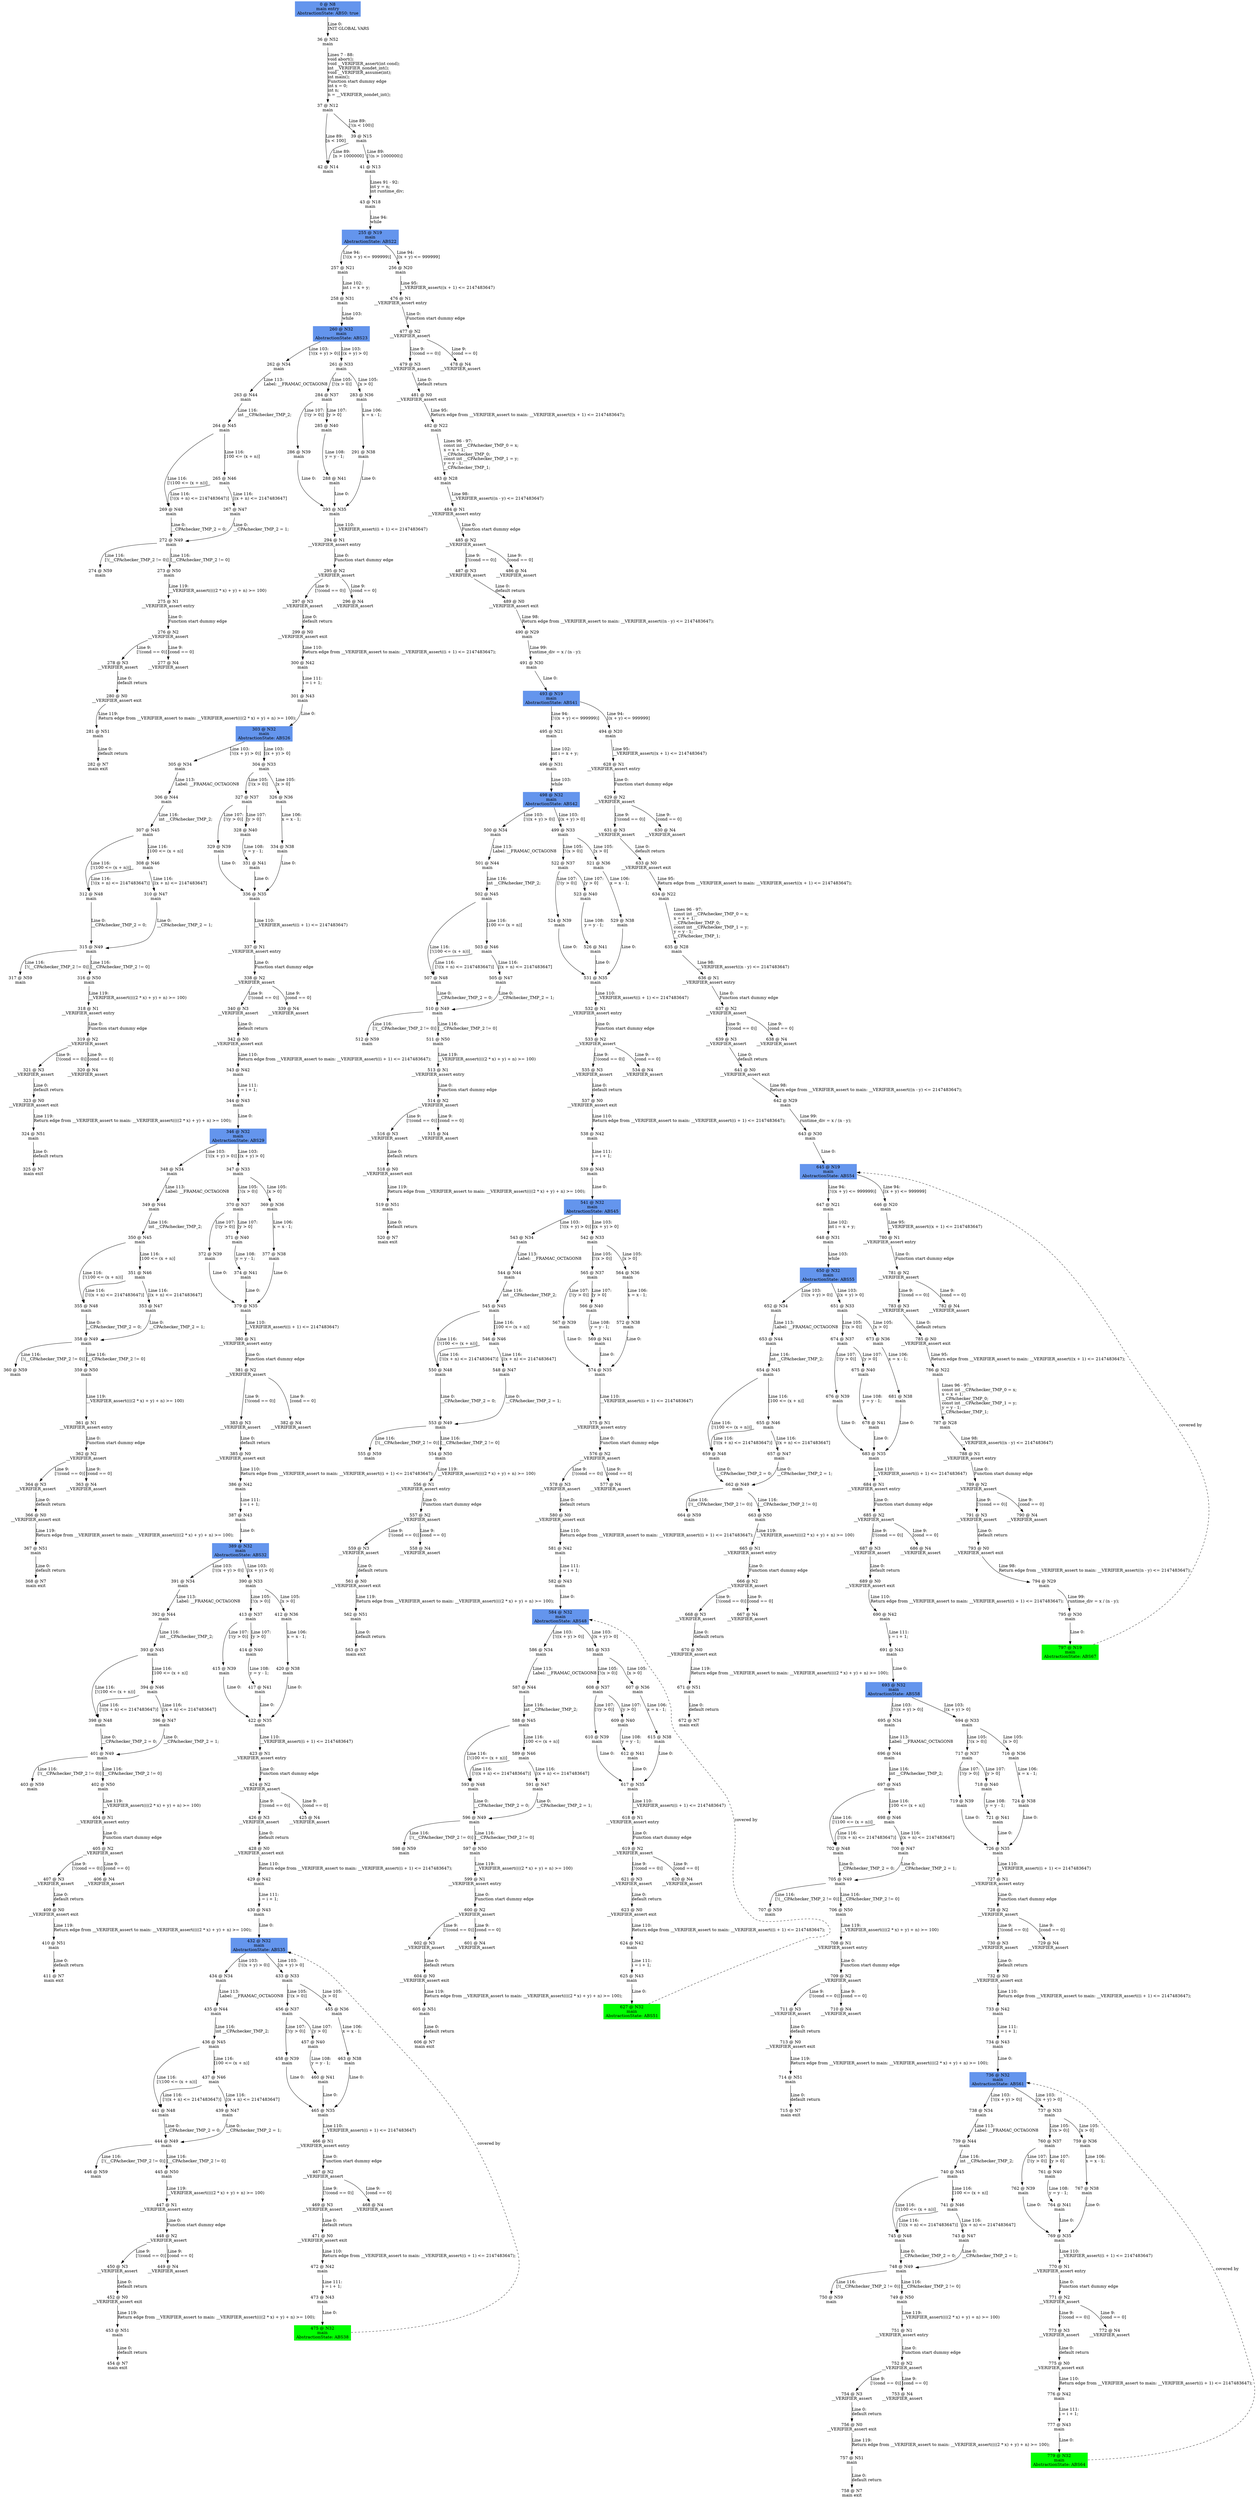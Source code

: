 digraph ARG {
node [style="filled" shape="box" color="white"]
0 [fillcolor="cornflowerblue" label="0 @ N8\nmain entry\nAbstractionState: ABS0: true\n" id="0"]
36 [label="36 @ N52\nmain\n" id="36"]
37 [label="37 @ N12\nmain\n" id="37"]
42 [label="42 @ N14\nmain\n" id="42"]
39 [label="39 @ N15\nmain\n" id="39"]
41 [label="41 @ N13\nmain\n" id="41"]
43 [label="43 @ N18\nmain\n" id="43"]
255 [fillcolor="cornflowerblue" label="255 @ N19\nmain\nAbstractionState: ABS22\n" id="255"]
257 [label="257 @ N21\nmain\n" id="257"]
258 [label="258 @ N31\nmain\n" id="258"]
260 [fillcolor="cornflowerblue" label="260 @ N32\nmain\nAbstractionState: ABS23\n" id="260"]
262 [label="262 @ N34\nmain\n" id="262"]
263 [label="263 @ N44\nmain\n" id="263"]
264 [label="264 @ N45\nmain\n" id="264"]
269 [label="269 @ N48\nmain\n" id="269"]
272 [label="272 @ N49\nmain\n" id="272"]
274 [label="274 @ N59\nmain\n" id="274"]
273 [label="273 @ N50\nmain\n" id="273"]
275 [label="275 @ N1\n__VERIFIER_assert entry\n" id="275"]
276 [label="276 @ N2\n__VERIFIER_assert\n" id="276"]
278 [label="278 @ N3\n__VERIFIER_assert\n" id="278"]
280 [label="280 @ N0\n__VERIFIER_assert exit\n" id="280"]
281 [label="281 @ N51\nmain\n" id="281"]
282 [label="282 @ N7\nmain exit\n" id="282"]
277 [label="277 @ N4\n__VERIFIER_assert\n" id="277"]
265 [label="265 @ N46\nmain\n" id="265"]
267 [label="267 @ N47\nmain\n" id="267"]
261 [label="261 @ N33\nmain\n" id="261"]
284 [label="284 @ N37\nmain\n" id="284"]
286 [label="286 @ N39\nmain\n" id="286"]
293 [label="293 @ N35\nmain\n" id="293"]
294 [label="294 @ N1\n__VERIFIER_assert entry\n" id="294"]
295 [label="295 @ N2\n__VERIFIER_assert\n" id="295"]
297 [label="297 @ N3\n__VERIFIER_assert\n" id="297"]
299 [label="299 @ N0\n__VERIFIER_assert exit\n" id="299"]
300 [label="300 @ N42\nmain\n" id="300"]
301 [label="301 @ N43\nmain\n" id="301"]
303 [fillcolor="cornflowerblue" label="303 @ N32\nmain\nAbstractionState: ABS26\n" id="303"]
305 [label="305 @ N34\nmain\n" id="305"]
306 [label="306 @ N44\nmain\n" id="306"]
307 [label="307 @ N45\nmain\n" id="307"]
312 [label="312 @ N48\nmain\n" id="312"]
315 [label="315 @ N49\nmain\n" id="315"]
317 [label="317 @ N59\nmain\n" id="317"]
316 [label="316 @ N50\nmain\n" id="316"]
318 [label="318 @ N1\n__VERIFIER_assert entry\n" id="318"]
319 [label="319 @ N2\n__VERIFIER_assert\n" id="319"]
321 [label="321 @ N3\n__VERIFIER_assert\n" id="321"]
323 [label="323 @ N0\n__VERIFIER_assert exit\n" id="323"]
324 [label="324 @ N51\nmain\n" id="324"]
325 [label="325 @ N7\nmain exit\n" id="325"]
320 [label="320 @ N4\n__VERIFIER_assert\n" id="320"]
308 [label="308 @ N46\nmain\n" id="308"]
310 [label="310 @ N47\nmain\n" id="310"]
304 [label="304 @ N33\nmain\n" id="304"]
327 [label="327 @ N37\nmain\n" id="327"]
329 [label="329 @ N39\nmain\n" id="329"]
336 [label="336 @ N35\nmain\n" id="336"]
337 [label="337 @ N1\n__VERIFIER_assert entry\n" id="337"]
338 [label="338 @ N2\n__VERIFIER_assert\n" id="338"]
340 [label="340 @ N3\n__VERIFIER_assert\n" id="340"]
342 [label="342 @ N0\n__VERIFIER_assert exit\n" id="342"]
343 [label="343 @ N42\nmain\n" id="343"]
344 [label="344 @ N43\nmain\n" id="344"]
346 [fillcolor="cornflowerblue" label="346 @ N32\nmain\nAbstractionState: ABS29\n" id="346"]
348 [label="348 @ N34\nmain\n" id="348"]
349 [label="349 @ N44\nmain\n" id="349"]
350 [label="350 @ N45\nmain\n" id="350"]
355 [label="355 @ N48\nmain\n" id="355"]
358 [label="358 @ N49\nmain\n" id="358"]
360 [label="360 @ N59\nmain\n" id="360"]
359 [label="359 @ N50\nmain\n" id="359"]
361 [label="361 @ N1\n__VERIFIER_assert entry\n" id="361"]
362 [label="362 @ N2\n__VERIFIER_assert\n" id="362"]
364 [label="364 @ N3\n__VERIFIER_assert\n" id="364"]
366 [label="366 @ N0\n__VERIFIER_assert exit\n" id="366"]
367 [label="367 @ N51\nmain\n" id="367"]
368 [label="368 @ N7\nmain exit\n" id="368"]
363 [label="363 @ N4\n__VERIFIER_assert\n" id="363"]
351 [label="351 @ N46\nmain\n" id="351"]
353 [label="353 @ N47\nmain\n" id="353"]
347 [label="347 @ N33\nmain\n" id="347"]
370 [label="370 @ N37\nmain\n" id="370"]
372 [label="372 @ N39\nmain\n" id="372"]
379 [label="379 @ N35\nmain\n" id="379"]
380 [label="380 @ N1\n__VERIFIER_assert entry\n" id="380"]
381 [label="381 @ N2\n__VERIFIER_assert\n" id="381"]
383 [label="383 @ N3\n__VERIFIER_assert\n" id="383"]
385 [label="385 @ N0\n__VERIFIER_assert exit\n" id="385"]
386 [label="386 @ N42\nmain\n" id="386"]
387 [label="387 @ N43\nmain\n" id="387"]
389 [fillcolor="cornflowerblue" label="389 @ N32\nmain\nAbstractionState: ABS32\n" id="389"]
391 [label="391 @ N34\nmain\n" id="391"]
392 [label="392 @ N44\nmain\n" id="392"]
393 [label="393 @ N45\nmain\n" id="393"]
398 [label="398 @ N48\nmain\n" id="398"]
401 [label="401 @ N49\nmain\n" id="401"]
403 [label="403 @ N59\nmain\n" id="403"]
402 [label="402 @ N50\nmain\n" id="402"]
404 [label="404 @ N1\n__VERIFIER_assert entry\n" id="404"]
405 [label="405 @ N2\n__VERIFIER_assert\n" id="405"]
407 [label="407 @ N3\n__VERIFIER_assert\n" id="407"]
409 [label="409 @ N0\n__VERIFIER_assert exit\n" id="409"]
410 [label="410 @ N51\nmain\n" id="410"]
411 [label="411 @ N7\nmain exit\n" id="411"]
406 [label="406 @ N4\n__VERIFIER_assert\n" id="406"]
394 [label="394 @ N46\nmain\n" id="394"]
396 [label="396 @ N47\nmain\n" id="396"]
390 [label="390 @ N33\nmain\n" id="390"]
413 [label="413 @ N37\nmain\n" id="413"]
415 [label="415 @ N39\nmain\n" id="415"]
422 [label="422 @ N35\nmain\n" id="422"]
423 [label="423 @ N1\n__VERIFIER_assert entry\n" id="423"]
424 [label="424 @ N2\n__VERIFIER_assert\n" id="424"]
426 [label="426 @ N3\n__VERIFIER_assert\n" id="426"]
428 [label="428 @ N0\n__VERIFIER_assert exit\n" id="428"]
429 [label="429 @ N42\nmain\n" id="429"]
430 [label="430 @ N43\nmain\n" id="430"]
432 [fillcolor="cornflowerblue" label="432 @ N32\nmain\nAbstractionState: ABS35\n" id="432"]
434 [label="434 @ N34\nmain\n" id="434"]
435 [label="435 @ N44\nmain\n" id="435"]
436 [label="436 @ N45\nmain\n" id="436"]
441 [label="441 @ N48\nmain\n" id="441"]
444 [label="444 @ N49\nmain\n" id="444"]
446 [label="446 @ N59\nmain\n" id="446"]
445 [label="445 @ N50\nmain\n" id="445"]
447 [label="447 @ N1\n__VERIFIER_assert entry\n" id="447"]
448 [label="448 @ N2\n__VERIFIER_assert\n" id="448"]
450 [label="450 @ N3\n__VERIFIER_assert\n" id="450"]
452 [label="452 @ N0\n__VERIFIER_assert exit\n" id="452"]
453 [label="453 @ N51\nmain\n" id="453"]
454 [label="454 @ N7\nmain exit\n" id="454"]
449 [label="449 @ N4\n__VERIFIER_assert\n" id="449"]
437 [label="437 @ N46\nmain\n" id="437"]
439 [label="439 @ N47\nmain\n" id="439"]
433 [label="433 @ N33\nmain\n" id="433"]
456 [label="456 @ N37\nmain\n" id="456"]
458 [label="458 @ N39\nmain\n" id="458"]
465 [label="465 @ N35\nmain\n" id="465"]
466 [label="466 @ N1\n__VERIFIER_assert entry\n" id="466"]
467 [label="467 @ N2\n__VERIFIER_assert\n" id="467"]
469 [label="469 @ N3\n__VERIFIER_assert\n" id="469"]
471 [label="471 @ N0\n__VERIFIER_assert exit\n" id="471"]
472 [label="472 @ N42\nmain\n" id="472"]
473 [label="473 @ N43\nmain\n" id="473"]
475 [fillcolor="green" label="475 @ N32\nmain\nAbstractionState: ABS38\n" id="475"]
468 [label="468 @ N4\n__VERIFIER_assert\n" id="468"]
457 [label="457 @ N40\nmain\n" id="457"]
460 [label="460 @ N41\nmain\n" id="460"]
455 [label="455 @ N36\nmain\n" id="455"]
463 [label="463 @ N38\nmain\n" id="463"]
425 [label="425 @ N4\n__VERIFIER_assert\n" id="425"]
414 [label="414 @ N40\nmain\n" id="414"]
417 [label="417 @ N41\nmain\n" id="417"]
412 [label="412 @ N36\nmain\n" id="412"]
420 [label="420 @ N38\nmain\n" id="420"]
382 [label="382 @ N4\n__VERIFIER_assert\n" id="382"]
371 [label="371 @ N40\nmain\n" id="371"]
374 [label="374 @ N41\nmain\n" id="374"]
369 [label="369 @ N36\nmain\n" id="369"]
377 [label="377 @ N38\nmain\n" id="377"]
339 [label="339 @ N4\n__VERIFIER_assert\n" id="339"]
328 [label="328 @ N40\nmain\n" id="328"]
331 [label="331 @ N41\nmain\n" id="331"]
326 [label="326 @ N36\nmain\n" id="326"]
334 [label="334 @ N38\nmain\n" id="334"]
296 [label="296 @ N4\n__VERIFIER_assert\n" id="296"]
285 [label="285 @ N40\nmain\n" id="285"]
288 [label="288 @ N41\nmain\n" id="288"]
283 [label="283 @ N36\nmain\n" id="283"]
291 [label="291 @ N38\nmain\n" id="291"]
256 [label="256 @ N20\nmain\n" id="256"]
476 [label="476 @ N1\n__VERIFIER_assert entry\n" id="476"]
477 [label="477 @ N2\n__VERIFIER_assert\n" id="477"]
479 [label="479 @ N3\n__VERIFIER_assert\n" id="479"]
481 [label="481 @ N0\n__VERIFIER_assert exit\n" id="481"]
482 [label="482 @ N22\nmain\n" id="482"]
483 [label="483 @ N28\nmain\n" id="483"]
484 [label="484 @ N1\n__VERIFIER_assert entry\n" id="484"]
485 [label="485 @ N2\n__VERIFIER_assert\n" id="485"]
487 [label="487 @ N3\n__VERIFIER_assert\n" id="487"]
489 [label="489 @ N0\n__VERIFIER_assert exit\n" id="489"]
490 [label="490 @ N29\nmain\n" id="490"]
491 [label="491 @ N30\nmain\n" id="491"]
493 [fillcolor="cornflowerblue" label="493 @ N19\nmain\nAbstractionState: ABS41\n" id="493"]
495 [label="495 @ N21\nmain\n" id="495"]
496 [label="496 @ N31\nmain\n" id="496"]
498 [fillcolor="cornflowerblue" label="498 @ N32\nmain\nAbstractionState: ABS42\n" id="498"]
500 [label="500 @ N34\nmain\n" id="500"]
501 [label="501 @ N44\nmain\n" id="501"]
502 [label="502 @ N45\nmain\n" id="502"]
507 [label="507 @ N48\nmain\n" id="507"]
510 [label="510 @ N49\nmain\n" id="510"]
512 [label="512 @ N59\nmain\n" id="512"]
511 [label="511 @ N50\nmain\n" id="511"]
513 [label="513 @ N1\n__VERIFIER_assert entry\n" id="513"]
514 [label="514 @ N2\n__VERIFIER_assert\n" id="514"]
516 [label="516 @ N3\n__VERIFIER_assert\n" id="516"]
518 [label="518 @ N0\n__VERIFIER_assert exit\n" id="518"]
519 [label="519 @ N51\nmain\n" id="519"]
520 [label="520 @ N7\nmain exit\n" id="520"]
515 [label="515 @ N4\n__VERIFIER_assert\n" id="515"]
503 [label="503 @ N46\nmain\n" id="503"]
505 [label="505 @ N47\nmain\n" id="505"]
499 [label="499 @ N33\nmain\n" id="499"]
522 [label="522 @ N37\nmain\n" id="522"]
524 [label="524 @ N39\nmain\n" id="524"]
531 [label="531 @ N35\nmain\n" id="531"]
532 [label="532 @ N1\n__VERIFIER_assert entry\n" id="532"]
533 [label="533 @ N2\n__VERIFIER_assert\n" id="533"]
535 [label="535 @ N3\n__VERIFIER_assert\n" id="535"]
537 [label="537 @ N0\n__VERIFIER_assert exit\n" id="537"]
538 [label="538 @ N42\nmain\n" id="538"]
539 [label="539 @ N43\nmain\n" id="539"]
541 [fillcolor="cornflowerblue" label="541 @ N32\nmain\nAbstractionState: ABS45\n" id="541"]
543 [label="543 @ N34\nmain\n" id="543"]
544 [label="544 @ N44\nmain\n" id="544"]
545 [label="545 @ N45\nmain\n" id="545"]
550 [label="550 @ N48\nmain\n" id="550"]
553 [label="553 @ N49\nmain\n" id="553"]
555 [label="555 @ N59\nmain\n" id="555"]
554 [label="554 @ N50\nmain\n" id="554"]
556 [label="556 @ N1\n__VERIFIER_assert entry\n" id="556"]
557 [label="557 @ N2\n__VERIFIER_assert\n" id="557"]
559 [label="559 @ N3\n__VERIFIER_assert\n" id="559"]
561 [label="561 @ N0\n__VERIFIER_assert exit\n" id="561"]
562 [label="562 @ N51\nmain\n" id="562"]
563 [label="563 @ N7\nmain exit\n" id="563"]
558 [label="558 @ N4\n__VERIFIER_assert\n" id="558"]
546 [label="546 @ N46\nmain\n" id="546"]
548 [label="548 @ N47\nmain\n" id="548"]
542 [label="542 @ N33\nmain\n" id="542"]
565 [label="565 @ N37\nmain\n" id="565"]
567 [label="567 @ N39\nmain\n" id="567"]
574 [label="574 @ N35\nmain\n" id="574"]
575 [label="575 @ N1\n__VERIFIER_assert entry\n" id="575"]
576 [label="576 @ N2\n__VERIFIER_assert\n" id="576"]
578 [label="578 @ N3\n__VERIFIER_assert\n" id="578"]
580 [label="580 @ N0\n__VERIFIER_assert exit\n" id="580"]
581 [label="581 @ N42\nmain\n" id="581"]
582 [label="582 @ N43\nmain\n" id="582"]
584 [fillcolor="cornflowerblue" label="584 @ N32\nmain\nAbstractionState: ABS48\n" id="584"]
586 [label="586 @ N34\nmain\n" id="586"]
587 [label="587 @ N44\nmain\n" id="587"]
588 [label="588 @ N45\nmain\n" id="588"]
593 [label="593 @ N48\nmain\n" id="593"]
596 [label="596 @ N49\nmain\n" id="596"]
598 [label="598 @ N59\nmain\n" id="598"]
597 [label="597 @ N50\nmain\n" id="597"]
599 [label="599 @ N1\n__VERIFIER_assert entry\n" id="599"]
600 [label="600 @ N2\n__VERIFIER_assert\n" id="600"]
602 [label="602 @ N3\n__VERIFIER_assert\n" id="602"]
604 [label="604 @ N0\n__VERIFIER_assert exit\n" id="604"]
605 [label="605 @ N51\nmain\n" id="605"]
606 [label="606 @ N7\nmain exit\n" id="606"]
601 [label="601 @ N4\n__VERIFIER_assert\n" id="601"]
589 [label="589 @ N46\nmain\n" id="589"]
591 [label="591 @ N47\nmain\n" id="591"]
585 [label="585 @ N33\nmain\n" id="585"]
608 [label="608 @ N37\nmain\n" id="608"]
610 [label="610 @ N39\nmain\n" id="610"]
617 [label="617 @ N35\nmain\n" id="617"]
618 [label="618 @ N1\n__VERIFIER_assert entry\n" id="618"]
619 [label="619 @ N2\n__VERIFIER_assert\n" id="619"]
621 [label="621 @ N3\n__VERIFIER_assert\n" id="621"]
623 [label="623 @ N0\n__VERIFIER_assert exit\n" id="623"]
624 [label="624 @ N42\nmain\n" id="624"]
625 [label="625 @ N43\nmain\n" id="625"]
627 [fillcolor="green" label="627 @ N32\nmain\nAbstractionState: ABS51\n" id="627"]
620 [label="620 @ N4\n__VERIFIER_assert\n" id="620"]
609 [label="609 @ N40\nmain\n" id="609"]
612 [label="612 @ N41\nmain\n" id="612"]
607 [label="607 @ N36\nmain\n" id="607"]
615 [label="615 @ N38\nmain\n" id="615"]
577 [label="577 @ N4\n__VERIFIER_assert\n" id="577"]
566 [label="566 @ N40\nmain\n" id="566"]
569 [label="569 @ N41\nmain\n" id="569"]
564 [label="564 @ N36\nmain\n" id="564"]
572 [label="572 @ N38\nmain\n" id="572"]
534 [label="534 @ N4\n__VERIFIER_assert\n" id="534"]
523 [label="523 @ N40\nmain\n" id="523"]
526 [label="526 @ N41\nmain\n" id="526"]
521 [label="521 @ N36\nmain\n" id="521"]
529 [label="529 @ N38\nmain\n" id="529"]
494 [label="494 @ N20\nmain\n" id="494"]
628 [label="628 @ N1\n__VERIFIER_assert entry\n" id="628"]
629 [label="629 @ N2\n__VERIFIER_assert\n" id="629"]
631 [label="631 @ N3\n__VERIFIER_assert\n" id="631"]
633 [label="633 @ N0\n__VERIFIER_assert exit\n" id="633"]
634 [label="634 @ N22\nmain\n" id="634"]
635 [label="635 @ N28\nmain\n" id="635"]
636 [label="636 @ N1\n__VERIFIER_assert entry\n" id="636"]
637 [label="637 @ N2\n__VERIFIER_assert\n" id="637"]
639 [label="639 @ N3\n__VERIFIER_assert\n" id="639"]
641 [label="641 @ N0\n__VERIFIER_assert exit\n" id="641"]
642 [label="642 @ N29\nmain\n" id="642"]
643 [label="643 @ N30\nmain\n" id="643"]
645 [fillcolor="cornflowerblue" label="645 @ N19\nmain\nAbstractionState: ABS54\n" id="645"]
647 [label="647 @ N21\nmain\n" id="647"]
648 [label="648 @ N31\nmain\n" id="648"]
650 [fillcolor="cornflowerblue" label="650 @ N32\nmain\nAbstractionState: ABS55\n" id="650"]
652 [label="652 @ N34\nmain\n" id="652"]
653 [label="653 @ N44\nmain\n" id="653"]
654 [label="654 @ N45\nmain\n" id="654"]
659 [label="659 @ N48\nmain\n" id="659"]
662 [label="662 @ N49\nmain\n" id="662"]
664 [label="664 @ N59\nmain\n" id="664"]
663 [label="663 @ N50\nmain\n" id="663"]
665 [label="665 @ N1\n__VERIFIER_assert entry\n" id="665"]
666 [label="666 @ N2\n__VERIFIER_assert\n" id="666"]
668 [label="668 @ N3\n__VERIFIER_assert\n" id="668"]
670 [label="670 @ N0\n__VERIFIER_assert exit\n" id="670"]
671 [label="671 @ N51\nmain\n" id="671"]
672 [label="672 @ N7\nmain exit\n" id="672"]
667 [label="667 @ N4\n__VERIFIER_assert\n" id="667"]
655 [label="655 @ N46\nmain\n" id="655"]
657 [label="657 @ N47\nmain\n" id="657"]
651 [label="651 @ N33\nmain\n" id="651"]
674 [label="674 @ N37\nmain\n" id="674"]
676 [label="676 @ N39\nmain\n" id="676"]
683 [label="683 @ N35\nmain\n" id="683"]
684 [label="684 @ N1\n__VERIFIER_assert entry\n" id="684"]
685 [label="685 @ N2\n__VERIFIER_assert\n" id="685"]
687 [label="687 @ N3\n__VERIFIER_assert\n" id="687"]
689 [label="689 @ N0\n__VERIFIER_assert exit\n" id="689"]
690 [label="690 @ N42\nmain\n" id="690"]
691 [label="691 @ N43\nmain\n" id="691"]
693 [fillcolor="cornflowerblue" label="693 @ N32\nmain\nAbstractionState: ABS58\n" id="693"]
695 [label="695 @ N34\nmain\n" id="695"]
696 [label="696 @ N44\nmain\n" id="696"]
697 [label="697 @ N45\nmain\n" id="697"]
702 [label="702 @ N48\nmain\n" id="702"]
705 [label="705 @ N49\nmain\n" id="705"]
707 [label="707 @ N59\nmain\n" id="707"]
706 [label="706 @ N50\nmain\n" id="706"]
708 [label="708 @ N1\n__VERIFIER_assert entry\n" id="708"]
709 [label="709 @ N2\n__VERIFIER_assert\n" id="709"]
711 [label="711 @ N3\n__VERIFIER_assert\n" id="711"]
713 [label="713 @ N0\n__VERIFIER_assert exit\n" id="713"]
714 [label="714 @ N51\nmain\n" id="714"]
715 [label="715 @ N7\nmain exit\n" id="715"]
710 [label="710 @ N4\n__VERIFIER_assert\n" id="710"]
698 [label="698 @ N46\nmain\n" id="698"]
700 [label="700 @ N47\nmain\n" id="700"]
694 [label="694 @ N33\nmain\n" id="694"]
717 [label="717 @ N37\nmain\n" id="717"]
719 [label="719 @ N39\nmain\n" id="719"]
726 [label="726 @ N35\nmain\n" id="726"]
727 [label="727 @ N1\n__VERIFIER_assert entry\n" id="727"]
728 [label="728 @ N2\n__VERIFIER_assert\n" id="728"]
730 [label="730 @ N3\n__VERIFIER_assert\n" id="730"]
732 [label="732 @ N0\n__VERIFIER_assert exit\n" id="732"]
733 [label="733 @ N42\nmain\n" id="733"]
734 [label="734 @ N43\nmain\n" id="734"]
736 [fillcolor="cornflowerblue" label="736 @ N32\nmain\nAbstractionState: ABS61\n" id="736"]
738 [label="738 @ N34\nmain\n" id="738"]
739 [label="739 @ N44\nmain\n" id="739"]
740 [label="740 @ N45\nmain\n" id="740"]
745 [label="745 @ N48\nmain\n" id="745"]
748 [label="748 @ N49\nmain\n" id="748"]
750 [label="750 @ N59\nmain\n" id="750"]
749 [label="749 @ N50\nmain\n" id="749"]
751 [label="751 @ N1\n__VERIFIER_assert entry\n" id="751"]
752 [label="752 @ N2\n__VERIFIER_assert\n" id="752"]
754 [label="754 @ N3\n__VERIFIER_assert\n" id="754"]
756 [label="756 @ N0\n__VERIFIER_assert exit\n" id="756"]
757 [label="757 @ N51\nmain\n" id="757"]
758 [label="758 @ N7\nmain exit\n" id="758"]
753 [label="753 @ N4\n__VERIFIER_assert\n" id="753"]
741 [label="741 @ N46\nmain\n" id="741"]
743 [label="743 @ N47\nmain\n" id="743"]
737 [label="737 @ N33\nmain\n" id="737"]
760 [label="760 @ N37\nmain\n" id="760"]
762 [label="762 @ N39\nmain\n" id="762"]
769 [label="769 @ N35\nmain\n" id="769"]
770 [label="770 @ N1\n__VERIFIER_assert entry\n" id="770"]
771 [label="771 @ N2\n__VERIFIER_assert\n" id="771"]
773 [label="773 @ N3\n__VERIFIER_assert\n" id="773"]
775 [label="775 @ N0\n__VERIFIER_assert exit\n" id="775"]
776 [label="776 @ N42\nmain\n" id="776"]
777 [label="777 @ N43\nmain\n" id="777"]
779 [fillcolor="green" label="779 @ N32\nmain\nAbstractionState: ABS64\n" id="779"]
772 [label="772 @ N4\n__VERIFIER_assert\n" id="772"]
761 [label="761 @ N40\nmain\n" id="761"]
764 [label="764 @ N41\nmain\n" id="764"]
759 [label="759 @ N36\nmain\n" id="759"]
767 [label="767 @ N38\nmain\n" id="767"]
729 [label="729 @ N4\n__VERIFIER_assert\n" id="729"]
718 [label="718 @ N40\nmain\n" id="718"]
721 [label="721 @ N41\nmain\n" id="721"]
716 [label="716 @ N36\nmain\n" id="716"]
724 [label="724 @ N38\nmain\n" id="724"]
686 [label="686 @ N4\n__VERIFIER_assert\n" id="686"]
675 [label="675 @ N40\nmain\n" id="675"]
678 [label="678 @ N41\nmain\n" id="678"]
673 [label="673 @ N36\nmain\n" id="673"]
681 [label="681 @ N38\nmain\n" id="681"]
646 [label="646 @ N20\nmain\n" id="646"]
780 [label="780 @ N1\n__VERIFIER_assert entry\n" id="780"]
781 [label="781 @ N2\n__VERIFIER_assert\n" id="781"]
783 [label="783 @ N3\n__VERIFIER_assert\n" id="783"]
785 [label="785 @ N0\n__VERIFIER_assert exit\n" id="785"]
786 [label="786 @ N22\nmain\n" id="786"]
787 [label="787 @ N28\nmain\n" id="787"]
788 [label="788 @ N1\n__VERIFIER_assert entry\n" id="788"]
789 [label="789 @ N2\n__VERIFIER_assert\n" id="789"]
791 [label="791 @ N3\n__VERIFIER_assert\n" id="791"]
793 [label="793 @ N0\n__VERIFIER_assert exit\n" id="793"]
794 [label="794 @ N29\nmain\n" id="794"]
795 [label="795 @ N30\nmain\n" id="795"]
797 [fillcolor="green" label="797 @ N19\nmain\nAbstractionState: ABS67\n" id="797"]
790 [label="790 @ N4\n__VERIFIER_assert\n" id="790"]
782 [label="782 @ N4\n__VERIFIER_assert\n" id="782"]
638 [label="638 @ N4\n__VERIFIER_assert\n" id="638"]
630 [label="630 @ N4\n__VERIFIER_assert\n" id="630"]
486 [label="486 @ N4\n__VERIFIER_assert\n" id="486"]
478 [label="478 @ N4\n__VERIFIER_assert\n" id="478"]
0 -> 36 [label="Line 0: \lINIT GLOBAL VARS\l" id="0 -> 36"]
36 -> 37 [label="Lines 7 - 88: \lvoid abort();\lvoid __VERIFIER_assert(int cond);\lint __VERIFIER_nondet_int();\lvoid __VERIFIER_assume(int);\lint main();\lFunction start dummy edge\lint x = 0;\lint n;\ln = __VERIFIER_nondet_int();\l" id="36 -> 37"]
37 -> 39 [label="Line 89: \l[!(n < 100)]\l" id="37 -> 39"]
37 -> 42 [label="Line 89: \l[n < 100]\l" id="37 -> 42"]
39 -> 41 [label="Line 89: \l[!(n > 1000000)]\l" id="39 -> 41"]
39 -> 42 [label="Line 89: \l[n > 1000000]\l" id="39 -> 42"]
41 -> 43 [label="Lines 91 - 92: \lint y = n;\lint runtime_div;\l" id="41 -> 43"]
43 -> 255 [label="Line 94: \lwhile\l" id="43 -> 255"]
255 -> 256 [label="Line 94: \l[(x + y) <= 999999]\l" id="255 -> 256"]
255 -> 257 [label="Line 94: \l[!((x + y) <= 999999)]\l" id="255 -> 257"]
257 -> 258 [label="Line 102: \lint i = x + y;\l" id="257 -> 258"]
258 -> 260 [label="Line 103: \lwhile\l" id="258 -> 260"]
260 -> 261 [label="Line 103: \l[(x + y) > 0]\l" id="260 -> 261"]
260 -> 262 [label="Line 103: \l[!((x + y) > 0)]\l" id="260 -> 262"]
262 -> 263 [label="Line 113: \lLabel: __FRAMAC_OCTAGON8\l" id="262 -> 263"]
263 -> 264 [label="Line 116: \lint __CPAchecker_TMP_2;\l" id="263 -> 264"]
264 -> 265 [label="Line 116: \l[100 <= (x + n)]\l" id="264 -> 265"]
264 -> 269 [label="Line 116: \l[!(100 <= (x + n))]\l" id="264 -> 269"]
269 -> 272 [label="Line 0: \l__CPAchecker_TMP_2 = 0;\l" id="269 -> 272"]
272 -> 273 [label="Line 116: \l[__CPAchecker_TMP_2 != 0]\l" id="272 -> 273"]
272 -> 274 [label="Line 116: \l[!(__CPAchecker_TMP_2 != 0)]\l" id="272 -> 274"]
273 -> 275 [label="Line 119: \l__VERIFIER_assert((((2 * x) + y) + n) >= 100)\l" id="273 -> 275"]
275 -> 276 [label="Line 0: \lFunction start dummy edge\l" id="275 -> 276"]
276 -> 277 [label="Line 9: \l[cond == 0]\l" id="276 -> 277"]
276 -> 278 [label="Line 9: \l[!(cond == 0)]\l" id="276 -> 278"]
278 -> 280 [label="Line 0: \ldefault return\l" id="278 -> 280"]
280 -> 281 [label="Line 119: \lReturn edge from __VERIFIER_assert to main: __VERIFIER_assert((((2 * x) + y) + n) >= 100);\l" id="280 -> 281"]
281 -> 282 [label="Line 0: \ldefault return\l" id="281 -> 282"]
265 -> 267 [label="Line 116: \l[(x + n) <= 2147483647]\l" id="265 -> 267"]
265 -> 269 [label="Line 116: \l[!((x + n) <= 2147483647)]\l" id="265 -> 269"]
267 -> 272 [label="Line 0: \l__CPAchecker_TMP_2 = 1;\l" id="267 -> 272"]
261 -> 283 [label="Line 105: \l[x > 0]\l" id="261 -> 283"]
261 -> 284 [label="Line 105: \l[!(x > 0)]\l" id="261 -> 284"]
284 -> 285 [label="Line 107: \l[y > 0]\l" id="284 -> 285"]
284 -> 286 [label="Line 107: \l[!(y > 0)]\l" id="284 -> 286"]
286 -> 293 [label="Line 0: \l\l" id="286 -> 293"]
293 -> 294 [label="Line 110: \l__VERIFIER_assert((i + 1) <= 2147483647)\l" id="293 -> 294"]
294 -> 295 [label="Line 0: \lFunction start dummy edge\l" id="294 -> 295"]
295 -> 296 [label="Line 9: \l[cond == 0]\l" id="295 -> 296"]
295 -> 297 [label="Line 9: \l[!(cond == 0)]\l" id="295 -> 297"]
297 -> 299 [label="Line 0: \ldefault return\l" id="297 -> 299"]
299 -> 300 [label="Line 110: \lReturn edge from __VERIFIER_assert to main: __VERIFIER_assert((i + 1) <= 2147483647);\l" id="299 -> 300"]
300 -> 301 [label="Line 111: \li = i + 1;\l" id="300 -> 301"]
301 -> 303 [label="Line 0: \l\l" id="301 -> 303"]
303 -> 304 [label="Line 103: \l[(x + y) > 0]\l" id="303 -> 304"]
303 -> 305 [label="Line 103: \l[!((x + y) > 0)]\l" id="303 -> 305"]
305 -> 306 [label="Line 113: \lLabel: __FRAMAC_OCTAGON8\l" id="305 -> 306"]
306 -> 307 [label="Line 116: \lint __CPAchecker_TMP_2;\l" id="306 -> 307"]
307 -> 308 [label="Line 116: \l[100 <= (x + n)]\l" id="307 -> 308"]
307 -> 312 [label="Line 116: \l[!(100 <= (x + n))]\l" id="307 -> 312"]
312 -> 315 [label="Line 0: \l__CPAchecker_TMP_2 = 0;\l" id="312 -> 315"]
315 -> 316 [label="Line 116: \l[__CPAchecker_TMP_2 != 0]\l" id="315 -> 316"]
315 -> 317 [label="Line 116: \l[!(__CPAchecker_TMP_2 != 0)]\l" id="315 -> 317"]
316 -> 318 [label="Line 119: \l__VERIFIER_assert((((2 * x) + y) + n) >= 100)\l" id="316 -> 318"]
318 -> 319 [label="Line 0: \lFunction start dummy edge\l" id="318 -> 319"]
319 -> 320 [label="Line 9: \l[cond == 0]\l" id="319 -> 320"]
319 -> 321 [label="Line 9: \l[!(cond == 0)]\l" id="319 -> 321"]
321 -> 323 [label="Line 0: \ldefault return\l" id="321 -> 323"]
323 -> 324 [label="Line 119: \lReturn edge from __VERIFIER_assert to main: __VERIFIER_assert((((2 * x) + y) + n) >= 100);\l" id="323 -> 324"]
324 -> 325 [label="Line 0: \ldefault return\l" id="324 -> 325"]
308 -> 310 [label="Line 116: \l[(x + n) <= 2147483647]\l" id="308 -> 310"]
308 -> 312 [label="Line 116: \l[!((x + n) <= 2147483647)]\l" id="308 -> 312"]
310 -> 315 [label="Line 0: \l__CPAchecker_TMP_2 = 1;\l" id="310 -> 315"]
304 -> 326 [label="Line 105: \l[x > 0]\l" id="304 -> 326"]
304 -> 327 [label="Line 105: \l[!(x > 0)]\l" id="304 -> 327"]
327 -> 328 [label="Line 107: \l[y > 0]\l" id="327 -> 328"]
327 -> 329 [label="Line 107: \l[!(y > 0)]\l" id="327 -> 329"]
329 -> 336 [label="Line 0: \l\l" id="329 -> 336"]
336 -> 337 [label="Line 110: \l__VERIFIER_assert((i + 1) <= 2147483647)\l" id="336 -> 337"]
337 -> 338 [label="Line 0: \lFunction start dummy edge\l" id="337 -> 338"]
338 -> 339 [label="Line 9: \l[cond == 0]\l" id="338 -> 339"]
338 -> 340 [label="Line 9: \l[!(cond == 0)]\l" id="338 -> 340"]
340 -> 342 [label="Line 0: \ldefault return\l" id="340 -> 342"]
342 -> 343 [label="Line 110: \lReturn edge from __VERIFIER_assert to main: __VERIFIER_assert((i + 1) <= 2147483647);\l" id="342 -> 343"]
343 -> 344 [label="Line 111: \li = i + 1;\l" id="343 -> 344"]
344 -> 346 [label="Line 0: \l\l" id="344 -> 346"]
346 -> 347 [label="Line 103: \l[(x + y) > 0]\l" id="346 -> 347"]
346 -> 348 [label="Line 103: \l[!((x + y) > 0)]\l" id="346 -> 348"]
348 -> 349 [label="Line 113: \lLabel: __FRAMAC_OCTAGON8\l" id="348 -> 349"]
349 -> 350 [label="Line 116: \lint __CPAchecker_TMP_2;\l" id="349 -> 350"]
350 -> 351 [label="Line 116: \l[100 <= (x + n)]\l" id="350 -> 351"]
350 -> 355 [label="Line 116: \l[!(100 <= (x + n))]\l" id="350 -> 355"]
355 -> 358 [label="Line 0: \l__CPAchecker_TMP_2 = 0;\l" id="355 -> 358"]
358 -> 359 [label="Line 116: \l[__CPAchecker_TMP_2 != 0]\l" id="358 -> 359"]
358 -> 360 [label="Line 116: \l[!(__CPAchecker_TMP_2 != 0)]\l" id="358 -> 360"]
359 -> 361 [label="Line 119: \l__VERIFIER_assert((((2 * x) + y) + n) >= 100)\l" id="359 -> 361"]
361 -> 362 [label="Line 0: \lFunction start dummy edge\l" id="361 -> 362"]
362 -> 363 [label="Line 9: \l[cond == 0]\l" id="362 -> 363"]
362 -> 364 [label="Line 9: \l[!(cond == 0)]\l" id="362 -> 364"]
364 -> 366 [label="Line 0: \ldefault return\l" id="364 -> 366"]
366 -> 367 [label="Line 119: \lReturn edge from __VERIFIER_assert to main: __VERIFIER_assert((((2 * x) + y) + n) >= 100);\l" id="366 -> 367"]
367 -> 368 [label="Line 0: \ldefault return\l" id="367 -> 368"]
351 -> 353 [label="Line 116: \l[(x + n) <= 2147483647]\l" id="351 -> 353"]
351 -> 355 [label="Line 116: \l[!((x + n) <= 2147483647)]\l" id="351 -> 355"]
353 -> 358 [label="Line 0: \l__CPAchecker_TMP_2 = 1;\l" id="353 -> 358"]
347 -> 369 [label="Line 105: \l[x > 0]\l" id="347 -> 369"]
347 -> 370 [label="Line 105: \l[!(x > 0)]\l" id="347 -> 370"]
370 -> 371 [label="Line 107: \l[y > 0]\l" id="370 -> 371"]
370 -> 372 [label="Line 107: \l[!(y > 0)]\l" id="370 -> 372"]
372 -> 379 [label="Line 0: \l\l" id="372 -> 379"]
379 -> 380 [label="Line 110: \l__VERIFIER_assert((i + 1) <= 2147483647)\l" id="379 -> 380"]
380 -> 381 [label="Line 0: \lFunction start dummy edge\l" id="380 -> 381"]
381 -> 382 [label="Line 9: \l[cond == 0]\l" id="381 -> 382"]
381 -> 383 [label="Line 9: \l[!(cond == 0)]\l" id="381 -> 383"]
383 -> 385 [label="Line 0: \ldefault return\l" id="383 -> 385"]
385 -> 386 [label="Line 110: \lReturn edge from __VERIFIER_assert to main: __VERIFIER_assert((i + 1) <= 2147483647);\l" id="385 -> 386"]
386 -> 387 [label="Line 111: \li = i + 1;\l" id="386 -> 387"]
387 -> 389 [label="Line 0: \l\l" id="387 -> 389"]
389 -> 390 [label="Line 103: \l[(x + y) > 0]\l" id="389 -> 390"]
389 -> 391 [label="Line 103: \l[!((x + y) > 0)]\l" id="389 -> 391"]
391 -> 392 [label="Line 113: \lLabel: __FRAMAC_OCTAGON8\l" id="391 -> 392"]
392 -> 393 [label="Line 116: \lint __CPAchecker_TMP_2;\l" id="392 -> 393"]
393 -> 394 [label="Line 116: \l[100 <= (x + n)]\l" id="393 -> 394"]
393 -> 398 [label="Line 116: \l[!(100 <= (x + n))]\l" id="393 -> 398"]
398 -> 401 [label="Line 0: \l__CPAchecker_TMP_2 = 0;\l" id="398 -> 401"]
401 -> 402 [label="Line 116: \l[__CPAchecker_TMP_2 != 0]\l" id="401 -> 402"]
401 -> 403 [label="Line 116: \l[!(__CPAchecker_TMP_2 != 0)]\l" id="401 -> 403"]
402 -> 404 [label="Line 119: \l__VERIFIER_assert((((2 * x) + y) + n) >= 100)\l" id="402 -> 404"]
404 -> 405 [label="Line 0: \lFunction start dummy edge\l" id="404 -> 405"]
405 -> 406 [label="Line 9: \l[cond == 0]\l" id="405 -> 406"]
405 -> 407 [label="Line 9: \l[!(cond == 0)]\l" id="405 -> 407"]
407 -> 409 [label="Line 0: \ldefault return\l" id="407 -> 409"]
409 -> 410 [label="Line 119: \lReturn edge from __VERIFIER_assert to main: __VERIFIER_assert((((2 * x) + y) + n) >= 100);\l" id="409 -> 410"]
410 -> 411 [label="Line 0: \ldefault return\l" id="410 -> 411"]
394 -> 396 [label="Line 116: \l[(x + n) <= 2147483647]\l" id="394 -> 396"]
394 -> 398 [label="Line 116: \l[!((x + n) <= 2147483647)]\l" id="394 -> 398"]
396 -> 401 [label="Line 0: \l__CPAchecker_TMP_2 = 1;\l" id="396 -> 401"]
390 -> 412 [label="Line 105: \l[x > 0]\l" id="390 -> 412"]
390 -> 413 [label="Line 105: \l[!(x > 0)]\l" id="390 -> 413"]
413 -> 414 [label="Line 107: \l[y > 0]\l" id="413 -> 414"]
413 -> 415 [label="Line 107: \l[!(y > 0)]\l" id="413 -> 415"]
415 -> 422 [label="Line 0: \l\l" id="415 -> 422"]
422 -> 423 [label="Line 110: \l__VERIFIER_assert((i + 1) <= 2147483647)\l" id="422 -> 423"]
423 -> 424 [label="Line 0: \lFunction start dummy edge\l" id="423 -> 424"]
424 -> 425 [label="Line 9: \l[cond == 0]\l" id="424 -> 425"]
424 -> 426 [label="Line 9: \l[!(cond == 0)]\l" id="424 -> 426"]
426 -> 428 [label="Line 0: \ldefault return\l" id="426 -> 428"]
428 -> 429 [label="Line 110: \lReturn edge from __VERIFIER_assert to main: __VERIFIER_assert((i + 1) <= 2147483647);\l" id="428 -> 429"]
429 -> 430 [label="Line 111: \li = i + 1;\l" id="429 -> 430"]
430 -> 432 [label="Line 0: \l\l" id="430 -> 432"]
475 -> 432 [style="dashed" weight="0" label="covered by"]
432 -> 433 [label="Line 103: \l[(x + y) > 0]\l" id="432 -> 433"]
432 -> 434 [label="Line 103: \l[!((x + y) > 0)]\l" id="432 -> 434"]
434 -> 435 [label="Line 113: \lLabel: __FRAMAC_OCTAGON8\l" id="434 -> 435"]
435 -> 436 [label="Line 116: \lint __CPAchecker_TMP_2;\l" id="435 -> 436"]
436 -> 437 [label="Line 116: \l[100 <= (x + n)]\l" id="436 -> 437"]
436 -> 441 [label="Line 116: \l[!(100 <= (x + n))]\l" id="436 -> 441"]
441 -> 444 [label="Line 0: \l__CPAchecker_TMP_2 = 0;\l" id="441 -> 444"]
444 -> 445 [label="Line 116: \l[__CPAchecker_TMP_2 != 0]\l" id="444 -> 445"]
444 -> 446 [label="Line 116: \l[!(__CPAchecker_TMP_2 != 0)]\l" id="444 -> 446"]
445 -> 447 [label="Line 119: \l__VERIFIER_assert((((2 * x) + y) + n) >= 100)\l" id="445 -> 447"]
447 -> 448 [label="Line 0: \lFunction start dummy edge\l" id="447 -> 448"]
448 -> 449 [label="Line 9: \l[cond == 0]\l" id="448 -> 449"]
448 -> 450 [label="Line 9: \l[!(cond == 0)]\l" id="448 -> 450"]
450 -> 452 [label="Line 0: \ldefault return\l" id="450 -> 452"]
452 -> 453 [label="Line 119: \lReturn edge from __VERIFIER_assert to main: __VERIFIER_assert((((2 * x) + y) + n) >= 100);\l" id="452 -> 453"]
453 -> 454 [label="Line 0: \ldefault return\l" id="453 -> 454"]
437 -> 439 [label="Line 116: \l[(x + n) <= 2147483647]\l" id="437 -> 439"]
437 -> 441 [label="Line 116: \l[!((x + n) <= 2147483647)]\l" id="437 -> 441"]
439 -> 444 [label="Line 0: \l__CPAchecker_TMP_2 = 1;\l" id="439 -> 444"]
433 -> 455 [label="Line 105: \l[x > 0]\l" id="433 -> 455"]
433 -> 456 [label="Line 105: \l[!(x > 0)]\l" id="433 -> 456"]
456 -> 457 [label="Line 107: \l[y > 0]\l" id="456 -> 457"]
456 -> 458 [label="Line 107: \l[!(y > 0)]\l" id="456 -> 458"]
458 -> 465 [label="Line 0: \l\l" id="458 -> 465"]
465 -> 466 [label="Line 110: \l__VERIFIER_assert((i + 1) <= 2147483647)\l" id="465 -> 466"]
466 -> 467 [label="Line 0: \lFunction start dummy edge\l" id="466 -> 467"]
467 -> 468 [label="Line 9: \l[cond == 0]\l" id="467 -> 468"]
467 -> 469 [label="Line 9: \l[!(cond == 0)]\l" id="467 -> 469"]
469 -> 471 [label="Line 0: \ldefault return\l" id="469 -> 471"]
471 -> 472 [label="Line 110: \lReturn edge from __VERIFIER_assert to main: __VERIFIER_assert((i + 1) <= 2147483647);\l" id="471 -> 472"]
472 -> 473 [label="Line 111: \li = i + 1;\l" id="472 -> 473"]
473 -> 475 [label="Line 0: \l\l" id="473 -> 475"]
457 -> 460 [label="Line 108: \ly = y - 1;\l" id="457 -> 460"]
460 -> 465 [label="Line 0: \l\l" id="460 -> 465"]
455 -> 463 [label="Line 106: \lx = x - 1;\l" id="455 -> 463"]
463 -> 465 [label="Line 0: \l\l" id="463 -> 465"]
414 -> 417 [label="Line 108: \ly = y - 1;\l" id="414 -> 417"]
417 -> 422 [label="Line 0: \l\l" id="417 -> 422"]
412 -> 420 [label="Line 106: \lx = x - 1;\l" id="412 -> 420"]
420 -> 422 [label="Line 0: \l\l" id="420 -> 422"]
371 -> 374 [label="Line 108: \ly = y - 1;\l" id="371 -> 374"]
374 -> 379 [label="Line 0: \l\l" id="374 -> 379"]
369 -> 377 [label="Line 106: \lx = x - 1;\l" id="369 -> 377"]
377 -> 379 [label="Line 0: \l\l" id="377 -> 379"]
328 -> 331 [label="Line 108: \ly = y - 1;\l" id="328 -> 331"]
331 -> 336 [label="Line 0: \l\l" id="331 -> 336"]
326 -> 334 [label="Line 106: \lx = x - 1;\l" id="326 -> 334"]
334 -> 336 [label="Line 0: \l\l" id="334 -> 336"]
285 -> 288 [label="Line 108: \ly = y - 1;\l" id="285 -> 288"]
288 -> 293 [label="Line 0: \l\l" id="288 -> 293"]
283 -> 291 [label="Line 106: \lx = x - 1;\l" id="283 -> 291"]
291 -> 293 [label="Line 0: \l\l" id="291 -> 293"]
256 -> 476 [label="Line 95: \l__VERIFIER_assert((x + 1) <= 2147483647)\l" id="256 -> 476"]
476 -> 477 [label="Line 0: \lFunction start dummy edge\l" id="476 -> 477"]
477 -> 478 [label="Line 9: \l[cond == 0]\l" id="477 -> 478"]
477 -> 479 [label="Line 9: \l[!(cond == 0)]\l" id="477 -> 479"]
479 -> 481 [label="Line 0: \ldefault return\l" id="479 -> 481"]
481 -> 482 [label="Line 95: \lReturn edge from __VERIFIER_assert to main: __VERIFIER_assert((x + 1) <= 2147483647);\l" id="481 -> 482"]
482 -> 483 [label="Lines 96 - 97: \lconst int __CPAchecker_TMP_0 = x;\lx = x + 1;\l__CPAchecker_TMP_0;\lconst int __CPAchecker_TMP_1 = y;\ly = y - 1;\l__CPAchecker_TMP_1;\l" id="482 -> 483"]
483 -> 484 [label="Line 98: \l__VERIFIER_assert((n - y) <= 2147483647)\l" id="483 -> 484"]
484 -> 485 [label="Line 0: \lFunction start dummy edge\l" id="484 -> 485"]
485 -> 486 [label="Line 9: \l[cond == 0]\l" id="485 -> 486"]
485 -> 487 [label="Line 9: \l[!(cond == 0)]\l" id="485 -> 487"]
487 -> 489 [label="Line 0: \ldefault return\l" id="487 -> 489"]
489 -> 490 [label="Line 98: \lReturn edge from __VERIFIER_assert to main: __VERIFIER_assert((n - y) <= 2147483647);\l" id="489 -> 490"]
490 -> 491 [label="Line 99: \lruntime_div = x / (n - y);\l" id="490 -> 491"]
491 -> 493 [label="Line 0: \l\l" id="491 -> 493"]
493 -> 494 [label="Line 94: \l[(x + y) <= 999999]\l" id="493 -> 494"]
493 -> 495 [label="Line 94: \l[!((x + y) <= 999999)]\l" id="493 -> 495"]
495 -> 496 [label="Line 102: \lint i = x + y;\l" id="495 -> 496"]
496 -> 498 [label="Line 103: \lwhile\l" id="496 -> 498"]
498 -> 499 [label="Line 103: \l[(x + y) > 0]\l" id="498 -> 499"]
498 -> 500 [label="Line 103: \l[!((x + y) > 0)]\l" id="498 -> 500"]
500 -> 501 [label="Line 113: \lLabel: __FRAMAC_OCTAGON8\l" id="500 -> 501"]
501 -> 502 [label="Line 116: \lint __CPAchecker_TMP_2;\l" id="501 -> 502"]
502 -> 503 [label="Line 116: \l[100 <= (x + n)]\l" id="502 -> 503"]
502 -> 507 [label="Line 116: \l[!(100 <= (x + n))]\l" id="502 -> 507"]
507 -> 510 [label="Line 0: \l__CPAchecker_TMP_2 = 0;\l" id="507 -> 510"]
510 -> 511 [label="Line 116: \l[__CPAchecker_TMP_2 != 0]\l" id="510 -> 511"]
510 -> 512 [label="Line 116: \l[!(__CPAchecker_TMP_2 != 0)]\l" id="510 -> 512"]
511 -> 513 [label="Line 119: \l__VERIFIER_assert((((2 * x) + y) + n) >= 100)\l" id="511 -> 513"]
513 -> 514 [label="Line 0: \lFunction start dummy edge\l" id="513 -> 514"]
514 -> 515 [label="Line 9: \l[cond == 0]\l" id="514 -> 515"]
514 -> 516 [label="Line 9: \l[!(cond == 0)]\l" id="514 -> 516"]
516 -> 518 [label="Line 0: \ldefault return\l" id="516 -> 518"]
518 -> 519 [label="Line 119: \lReturn edge from __VERIFIER_assert to main: __VERIFIER_assert((((2 * x) + y) + n) >= 100);\l" id="518 -> 519"]
519 -> 520 [label="Line 0: \ldefault return\l" id="519 -> 520"]
503 -> 505 [label="Line 116: \l[(x + n) <= 2147483647]\l" id="503 -> 505"]
503 -> 507 [label="Line 116: \l[!((x + n) <= 2147483647)]\l" id="503 -> 507"]
505 -> 510 [label="Line 0: \l__CPAchecker_TMP_2 = 1;\l" id="505 -> 510"]
499 -> 521 [label="Line 105: \l[x > 0]\l" id="499 -> 521"]
499 -> 522 [label="Line 105: \l[!(x > 0)]\l" id="499 -> 522"]
522 -> 523 [label="Line 107: \l[y > 0]\l" id="522 -> 523"]
522 -> 524 [label="Line 107: \l[!(y > 0)]\l" id="522 -> 524"]
524 -> 531 [label="Line 0: \l\l" id="524 -> 531"]
531 -> 532 [label="Line 110: \l__VERIFIER_assert((i + 1) <= 2147483647)\l" id="531 -> 532"]
532 -> 533 [label="Line 0: \lFunction start dummy edge\l" id="532 -> 533"]
533 -> 534 [label="Line 9: \l[cond == 0]\l" id="533 -> 534"]
533 -> 535 [label="Line 9: \l[!(cond == 0)]\l" id="533 -> 535"]
535 -> 537 [label="Line 0: \ldefault return\l" id="535 -> 537"]
537 -> 538 [label="Line 110: \lReturn edge from __VERIFIER_assert to main: __VERIFIER_assert((i + 1) <= 2147483647);\l" id="537 -> 538"]
538 -> 539 [label="Line 111: \li = i + 1;\l" id="538 -> 539"]
539 -> 541 [label="Line 0: \l\l" id="539 -> 541"]
541 -> 542 [label="Line 103: \l[(x + y) > 0]\l" id="541 -> 542"]
541 -> 543 [label="Line 103: \l[!((x + y) > 0)]\l" id="541 -> 543"]
543 -> 544 [label="Line 113: \lLabel: __FRAMAC_OCTAGON8\l" id="543 -> 544"]
544 -> 545 [label="Line 116: \lint __CPAchecker_TMP_2;\l" id="544 -> 545"]
545 -> 546 [label="Line 116: \l[100 <= (x + n)]\l" id="545 -> 546"]
545 -> 550 [label="Line 116: \l[!(100 <= (x + n))]\l" id="545 -> 550"]
550 -> 553 [label="Line 0: \l__CPAchecker_TMP_2 = 0;\l" id="550 -> 553"]
553 -> 554 [label="Line 116: \l[__CPAchecker_TMP_2 != 0]\l" id="553 -> 554"]
553 -> 555 [label="Line 116: \l[!(__CPAchecker_TMP_2 != 0)]\l" id="553 -> 555"]
554 -> 556 [label="Line 119: \l__VERIFIER_assert((((2 * x) + y) + n) >= 100)\l" id="554 -> 556"]
556 -> 557 [label="Line 0: \lFunction start dummy edge\l" id="556 -> 557"]
557 -> 558 [label="Line 9: \l[cond == 0]\l" id="557 -> 558"]
557 -> 559 [label="Line 9: \l[!(cond == 0)]\l" id="557 -> 559"]
559 -> 561 [label="Line 0: \ldefault return\l" id="559 -> 561"]
561 -> 562 [label="Line 119: \lReturn edge from __VERIFIER_assert to main: __VERIFIER_assert((((2 * x) + y) + n) >= 100);\l" id="561 -> 562"]
562 -> 563 [label="Line 0: \ldefault return\l" id="562 -> 563"]
546 -> 548 [label="Line 116: \l[(x + n) <= 2147483647]\l" id="546 -> 548"]
546 -> 550 [label="Line 116: \l[!((x + n) <= 2147483647)]\l" id="546 -> 550"]
548 -> 553 [label="Line 0: \l__CPAchecker_TMP_2 = 1;\l" id="548 -> 553"]
542 -> 564 [label="Line 105: \l[x > 0]\l" id="542 -> 564"]
542 -> 565 [label="Line 105: \l[!(x > 0)]\l" id="542 -> 565"]
565 -> 566 [label="Line 107: \l[y > 0]\l" id="565 -> 566"]
565 -> 567 [label="Line 107: \l[!(y > 0)]\l" id="565 -> 567"]
567 -> 574 [label="Line 0: \l\l" id="567 -> 574"]
574 -> 575 [label="Line 110: \l__VERIFIER_assert((i + 1) <= 2147483647)\l" id="574 -> 575"]
575 -> 576 [label="Line 0: \lFunction start dummy edge\l" id="575 -> 576"]
576 -> 577 [label="Line 9: \l[cond == 0]\l" id="576 -> 577"]
576 -> 578 [label="Line 9: \l[!(cond == 0)]\l" id="576 -> 578"]
578 -> 580 [label="Line 0: \ldefault return\l" id="578 -> 580"]
580 -> 581 [label="Line 110: \lReturn edge from __VERIFIER_assert to main: __VERIFIER_assert((i + 1) <= 2147483647);\l" id="580 -> 581"]
581 -> 582 [label="Line 111: \li = i + 1;\l" id="581 -> 582"]
582 -> 584 [label="Line 0: \l\l" id="582 -> 584"]
627 -> 584 [style="dashed" weight="0" label="covered by"]
584 -> 585 [label="Line 103: \l[(x + y) > 0]\l" id="584 -> 585"]
584 -> 586 [label="Line 103: \l[!((x + y) > 0)]\l" id="584 -> 586"]
586 -> 587 [label="Line 113: \lLabel: __FRAMAC_OCTAGON8\l" id="586 -> 587"]
587 -> 588 [label="Line 116: \lint __CPAchecker_TMP_2;\l" id="587 -> 588"]
588 -> 589 [label="Line 116: \l[100 <= (x + n)]\l" id="588 -> 589"]
588 -> 593 [label="Line 116: \l[!(100 <= (x + n))]\l" id="588 -> 593"]
593 -> 596 [label="Line 0: \l__CPAchecker_TMP_2 = 0;\l" id="593 -> 596"]
596 -> 597 [label="Line 116: \l[__CPAchecker_TMP_2 != 0]\l" id="596 -> 597"]
596 -> 598 [label="Line 116: \l[!(__CPAchecker_TMP_2 != 0)]\l" id="596 -> 598"]
597 -> 599 [label="Line 119: \l__VERIFIER_assert((((2 * x) + y) + n) >= 100)\l" id="597 -> 599"]
599 -> 600 [label="Line 0: \lFunction start dummy edge\l" id="599 -> 600"]
600 -> 601 [label="Line 9: \l[cond == 0]\l" id="600 -> 601"]
600 -> 602 [label="Line 9: \l[!(cond == 0)]\l" id="600 -> 602"]
602 -> 604 [label="Line 0: \ldefault return\l" id="602 -> 604"]
604 -> 605 [label="Line 119: \lReturn edge from __VERIFIER_assert to main: __VERIFIER_assert((((2 * x) + y) + n) >= 100);\l" id="604 -> 605"]
605 -> 606 [label="Line 0: \ldefault return\l" id="605 -> 606"]
589 -> 591 [label="Line 116: \l[(x + n) <= 2147483647]\l" id="589 -> 591"]
589 -> 593 [label="Line 116: \l[!((x + n) <= 2147483647)]\l" id="589 -> 593"]
591 -> 596 [label="Line 0: \l__CPAchecker_TMP_2 = 1;\l" id="591 -> 596"]
585 -> 607 [label="Line 105: \l[x > 0]\l" id="585 -> 607"]
585 -> 608 [label="Line 105: \l[!(x > 0)]\l" id="585 -> 608"]
608 -> 609 [label="Line 107: \l[y > 0]\l" id="608 -> 609"]
608 -> 610 [label="Line 107: \l[!(y > 0)]\l" id="608 -> 610"]
610 -> 617 [label="Line 0: \l\l" id="610 -> 617"]
617 -> 618 [label="Line 110: \l__VERIFIER_assert((i + 1) <= 2147483647)\l" id="617 -> 618"]
618 -> 619 [label="Line 0: \lFunction start dummy edge\l" id="618 -> 619"]
619 -> 620 [label="Line 9: \l[cond == 0]\l" id="619 -> 620"]
619 -> 621 [label="Line 9: \l[!(cond == 0)]\l" id="619 -> 621"]
621 -> 623 [label="Line 0: \ldefault return\l" id="621 -> 623"]
623 -> 624 [label="Line 110: \lReturn edge from __VERIFIER_assert to main: __VERIFIER_assert((i + 1) <= 2147483647);\l" id="623 -> 624"]
624 -> 625 [label="Line 111: \li = i + 1;\l" id="624 -> 625"]
625 -> 627 [label="Line 0: \l\l" id="625 -> 627"]
609 -> 612 [label="Line 108: \ly = y - 1;\l" id="609 -> 612"]
612 -> 617 [label="Line 0: \l\l" id="612 -> 617"]
607 -> 615 [label="Line 106: \lx = x - 1;\l" id="607 -> 615"]
615 -> 617 [label="Line 0: \l\l" id="615 -> 617"]
566 -> 569 [label="Line 108: \ly = y - 1;\l" id="566 -> 569"]
569 -> 574 [label="Line 0: \l\l" id="569 -> 574"]
564 -> 572 [label="Line 106: \lx = x - 1;\l" id="564 -> 572"]
572 -> 574 [label="Line 0: \l\l" id="572 -> 574"]
523 -> 526 [label="Line 108: \ly = y - 1;\l" id="523 -> 526"]
526 -> 531 [label="Line 0: \l\l" id="526 -> 531"]
521 -> 529 [label="Line 106: \lx = x - 1;\l" id="521 -> 529"]
529 -> 531 [label="Line 0: \l\l" id="529 -> 531"]
494 -> 628 [label="Line 95: \l__VERIFIER_assert((x + 1) <= 2147483647)\l" id="494 -> 628"]
628 -> 629 [label="Line 0: \lFunction start dummy edge\l" id="628 -> 629"]
629 -> 630 [label="Line 9: \l[cond == 0]\l" id="629 -> 630"]
629 -> 631 [label="Line 9: \l[!(cond == 0)]\l" id="629 -> 631"]
631 -> 633 [label="Line 0: \ldefault return\l" id="631 -> 633"]
633 -> 634 [label="Line 95: \lReturn edge from __VERIFIER_assert to main: __VERIFIER_assert((x + 1) <= 2147483647);\l" id="633 -> 634"]
634 -> 635 [label="Lines 96 - 97: \lconst int __CPAchecker_TMP_0 = x;\lx = x + 1;\l__CPAchecker_TMP_0;\lconst int __CPAchecker_TMP_1 = y;\ly = y - 1;\l__CPAchecker_TMP_1;\l" id="634 -> 635"]
635 -> 636 [label="Line 98: \l__VERIFIER_assert((n - y) <= 2147483647)\l" id="635 -> 636"]
636 -> 637 [label="Line 0: \lFunction start dummy edge\l" id="636 -> 637"]
637 -> 638 [label="Line 9: \l[cond == 0]\l" id="637 -> 638"]
637 -> 639 [label="Line 9: \l[!(cond == 0)]\l" id="637 -> 639"]
639 -> 641 [label="Line 0: \ldefault return\l" id="639 -> 641"]
641 -> 642 [label="Line 98: \lReturn edge from __VERIFIER_assert to main: __VERIFIER_assert((n - y) <= 2147483647);\l" id="641 -> 642"]
642 -> 643 [label="Line 99: \lruntime_div = x / (n - y);\l" id="642 -> 643"]
643 -> 645 [label="Line 0: \l\l" id="643 -> 645"]
797 -> 645 [style="dashed" weight="0" label="covered by"]
645 -> 646 [label="Line 94: \l[(x + y) <= 999999]\l" id="645 -> 646"]
645 -> 647 [label="Line 94: \l[!((x + y) <= 999999)]\l" id="645 -> 647"]
647 -> 648 [label="Line 102: \lint i = x + y;\l" id="647 -> 648"]
648 -> 650 [label="Line 103: \lwhile\l" id="648 -> 650"]
650 -> 651 [label="Line 103: \l[(x + y) > 0]\l" id="650 -> 651"]
650 -> 652 [label="Line 103: \l[!((x + y) > 0)]\l" id="650 -> 652"]
652 -> 653 [label="Line 113: \lLabel: __FRAMAC_OCTAGON8\l" id="652 -> 653"]
653 -> 654 [label="Line 116: \lint __CPAchecker_TMP_2;\l" id="653 -> 654"]
654 -> 655 [label="Line 116: \l[100 <= (x + n)]\l" id="654 -> 655"]
654 -> 659 [label="Line 116: \l[!(100 <= (x + n))]\l" id="654 -> 659"]
659 -> 662 [label="Line 0: \l__CPAchecker_TMP_2 = 0;\l" id="659 -> 662"]
662 -> 663 [label="Line 116: \l[__CPAchecker_TMP_2 != 0]\l" id="662 -> 663"]
662 -> 664 [label="Line 116: \l[!(__CPAchecker_TMP_2 != 0)]\l" id="662 -> 664"]
663 -> 665 [label="Line 119: \l__VERIFIER_assert((((2 * x) + y) + n) >= 100)\l" id="663 -> 665"]
665 -> 666 [label="Line 0: \lFunction start dummy edge\l" id="665 -> 666"]
666 -> 667 [label="Line 9: \l[cond == 0]\l" id="666 -> 667"]
666 -> 668 [label="Line 9: \l[!(cond == 0)]\l" id="666 -> 668"]
668 -> 670 [label="Line 0: \ldefault return\l" id="668 -> 670"]
670 -> 671 [label="Line 119: \lReturn edge from __VERIFIER_assert to main: __VERIFIER_assert((((2 * x) + y) + n) >= 100);\l" id="670 -> 671"]
671 -> 672 [label="Line 0: \ldefault return\l" id="671 -> 672"]
655 -> 657 [label="Line 116: \l[(x + n) <= 2147483647]\l" id="655 -> 657"]
655 -> 659 [label="Line 116: \l[!((x + n) <= 2147483647)]\l" id="655 -> 659"]
657 -> 662 [label="Line 0: \l__CPAchecker_TMP_2 = 1;\l" id="657 -> 662"]
651 -> 673 [label="Line 105: \l[x > 0]\l" id="651 -> 673"]
651 -> 674 [label="Line 105: \l[!(x > 0)]\l" id="651 -> 674"]
674 -> 675 [label="Line 107: \l[y > 0]\l" id="674 -> 675"]
674 -> 676 [label="Line 107: \l[!(y > 0)]\l" id="674 -> 676"]
676 -> 683 [label="Line 0: \l\l" id="676 -> 683"]
683 -> 684 [label="Line 110: \l__VERIFIER_assert((i + 1) <= 2147483647)\l" id="683 -> 684"]
684 -> 685 [label="Line 0: \lFunction start dummy edge\l" id="684 -> 685"]
685 -> 686 [label="Line 9: \l[cond == 0]\l" id="685 -> 686"]
685 -> 687 [label="Line 9: \l[!(cond == 0)]\l" id="685 -> 687"]
687 -> 689 [label="Line 0: \ldefault return\l" id="687 -> 689"]
689 -> 690 [label="Line 110: \lReturn edge from __VERIFIER_assert to main: __VERIFIER_assert((i + 1) <= 2147483647);\l" id="689 -> 690"]
690 -> 691 [label="Line 111: \li = i + 1;\l" id="690 -> 691"]
691 -> 693 [label="Line 0: \l\l" id="691 -> 693"]
693 -> 694 [label="Line 103: \l[(x + y) > 0]\l" id="693 -> 694"]
693 -> 695 [label="Line 103: \l[!((x + y) > 0)]\l" id="693 -> 695"]
695 -> 696 [label="Line 113: \lLabel: __FRAMAC_OCTAGON8\l" id="695 -> 696"]
696 -> 697 [label="Line 116: \lint __CPAchecker_TMP_2;\l" id="696 -> 697"]
697 -> 698 [label="Line 116: \l[100 <= (x + n)]\l" id="697 -> 698"]
697 -> 702 [label="Line 116: \l[!(100 <= (x + n))]\l" id="697 -> 702"]
702 -> 705 [label="Line 0: \l__CPAchecker_TMP_2 = 0;\l" id="702 -> 705"]
705 -> 706 [label="Line 116: \l[__CPAchecker_TMP_2 != 0]\l" id="705 -> 706"]
705 -> 707 [label="Line 116: \l[!(__CPAchecker_TMP_2 != 0)]\l" id="705 -> 707"]
706 -> 708 [label="Line 119: \l__VERIFIER_assert((((2 * x) + y) + n) >= 100)\l" id="706 -> 708"]
708 -> 709 [label="Line 0: \lFunction start dummy edge\l" id="708 -> 709"]
709 -> 710 [label="Line 9: \l[cond == 0]\l" id="709 -> 710"]
709 -> 711 [label="Line 9: \l[!(cond == 0)]\l" id="709 -> 711"]
711 -> 713 [label="Line 0: \ldefault return\l" id="711 -> 713"]
713 -> 714 [label="Line 119: \lReturn edge from __VERIFIER_assert to main: __VERIFIER_assert((((2 * x) + y) + n) >= 100);\l" id="713 -> 714"]
714 -> 715 [label="Line 0: \ldefault return\l" id="714 -> 715"]
698 -> 700 [label="Line 116: \l[(x + n) <= 2147483647]\l" id="698 -> 700"]
698 -> 702 [label="Line 116: \l[!((x + n) <= 2147483647)]\l" id="698 -> 702"]
700 -> 705 [label="Line 0: \l__CPAchecker_TMP_2 = 1;\l" id="700 -> 705"]
694 -> 716 [label="Line 105: \l[x > 0]\l" id="694 -> 716"]
694 -> 717 [label="Line 105: \l[!(x > 0)]\l" id="694 -> 717"]
717 -> 718 [label="Line 107: \l[y > 0]\l" id="717 -> 718"]
717 -> 719 [label="Line 107: \l[!(y > 0)]\l" id="717 -> 719"]
719 -> 726 [label="Line 0: \l\l" id="719 -> 726"]
726 -> 727 [label="Line 110: \l__VERIFIER_assert((i + 1) <= 2147483647)\l" id="726 -> 727"]
727 -> 728 [label="Line 0: \lFunction start dummy edge\l" id="727 -> 728"]
728 -> 729 [label="Line 9: \l[cond == 0]\l" id="728 -> 729"]
728 -> 730 [label="Line 9: \l[!(cond == 0)]\l" id="728 -> 730"]
730 -> 732 [label="Line 0: \ldefault return\l" id="730 -> 732"]
732 -> 733 [label="Line 110: \lReturn edge from __VERIFIER_assert to main: __VERIFIER_assert((i + 1) <= 2147483647);\l" id="732 -> 733"]
733 -> 734 [label="Line 111: \li = i + 1;\l" id="733 -> 734"]
734 -> 736 [label="Line 0: \l\l" id="734 -> 736"]
779 -> 736 [style="dashed" weight="0" label="covered by"]
736 -> 737 [label="Line 103: \l[(x + y) > 0]\l" id="736 -> 737"]
736 -> 738 [label="Line 103: \l[!((x + y) > 0)]\l" id="736 -> 738"]
738 -> 739 [label="Line 113: \lLabel: __FRAMAC_OCTAGON8\l" id="738 -> 739"]
739 -> 740 [label="Line 116: \lint __CPAchecker_TMP_2;\l" id="739 -> 740"]
740 -> 741 [label="Line 116: \l[100 <= (x + n)]\l" id="740 -> 741"]
740 -> 745 [label="Line 116: \l[!(100 <= (x + n))]\l" id="740 -> 745"]
745 -> 748 [label="Line 0: \l__CPAchecker_TMP_2 = 0;\l" id="745 -> 748"]
748 -> 749 [label="Line 116: \l[__CPAchecker_TMP_2 != 0]\l" id="748 -> 749"]
748 -> 750 [label="Line 116: \l[!(__CPAchecker_TMP_2 != 0)]\l" id="748 -> 750"]
749 -> 751 [label="Line 119: \l__VERIFIER_assert((((2 * x) + y) + n) >= 100)\l" id="749 -> 751"]
751 -> 752 [label="Line 0: \lFunction start dummy edge\l" id="751 -> 752"]
752 -> 753 [label="Line 9: \l[cond == 0]\l" id="752 -> 753"]
752 -> 754 [label="Line 9: \l[!(cond == 0)]\l" id="752 -> 754"]
754 -> 756 [label="Line 0: \ldefault return\l" id="754 -> 756"]
756 -> 757 [label="Line 119: \lReturn edge from __VERIFIER_assert to main: __VERIFIER_assert((((2 * x) + y) + n) >= 100);\l" id="756 -> 757"]
757 -> 758 [label="Line 0: \ldefault return\l" id="757 -> 758"]
741 -> 743 [label="Line 116: \l[(x + n) <= 2147483647]\l" id="741 -> 743"]
741 -> 745 [label="Line 116: \l[!((x + n) <= 2147483647)]\l" id="741 -> 745"]
743 -> 748 [label="Line 0: \l__CPAchecker_TMP_2 = 1;\l" id="743 -> 748"]
737 -> 759 [label="Line 105: \l[x > 0]\l" id="737 -> 759"]
737 -> 760 [label="Line 105: \l[!(x > 0)]\l" id="737 -> 760"]
760 -> 761 [label="Line 107: \l[y > 0]\l" id="760 -> 761"]
760 -> 762 [label="Line 107: \l[!(y > 0)]\l" id="760 -> 762"]
762 -> 769 [label="Line 0: \l\l" id="762 -> 769"]
769 -> 770 [label="Line 110: \l__VERIFIER_assert((i + 1) <= 2147483647)\l" id="769 -> 770"]
770 -> 771 [label="Line 0: \lFunction start dummy edge\l" id="770 -> 771"]
771 -> 772 [label="Line 9: \l[cond == 0]\l" id="771 -> 772"]
771 -> 773 [label="Line 9: \l[!(cond == 0)]\l" id="771 -> 773"]
773 -> 775 [label="Line 0: \ldefault return\l" id="773 -> 775"]
775 -> 776 [label="Line 110: \lReturn edge from __VERIFIER_assert to main: __VERIFIER_assert((i + 1) <= 2147483647);\l" id="775 -> 776"]
776 -> 777 [label="Line 111: \li = i + 1;\l" id="776 -> 777"]
777 -> 779 [label="Line 0: \l\l" id="777 -> 779"]
761 -> 764 [label="Line 108: \ly = y - 1;\l" id="761 -> 764"]
764 -> 769 [label="Line 0: \l\l" id="764 -> 769"]
759 -> 767 [label="Line 106: \lx = x - 1;\l" id="759 -> 767"]
767 -> 769 [label="Line 0: \l\l" id="767 -> 769"]
718 -> 721 [label="Line 108: \ly = y - 1;\l" id="718 -> 721"]
721 -> 726 [label="Line 0: \l\l" id="721 -> 726"]
716 -> 724 [label="Line 106: \lx = x - 1;\l" id="716 -> 724"]
724 -> 726 [label="Line 0: \l\l" id="724 -> 726"]
675 -> 678 [label="Line 108: \ly = y - 1;\l" id="675 -> 678"]
678 -> 683 [label="Line 0: \l\l" id="678 -> 683"]
673 -> 681 [label="Line 106: \lx = x - 1;\l" id="673 -> 681"]
681 -> 683 [label="Line 0: \l\l" id="681 -> 683"]
646 -> 780 [label="Line 95: \l__VERIFIER_assert((x + 1) <= 2147483647)\l" id="646 -> 780"]
780 -> 781 [label="Line 0: \lFunction start dummy edge\l" id="780 -> 781"]
781 -> 782 [label="Line 9: \l[cond == 0]\l" id="781 -> 782"]
781 -> 783 [label="Line 9: \l[!(cond == 0)]\l" id="781 -> 783"]
783 -> 785 [label="Line 0: \ldefault return\l" id="783 -> 785"]
785 -> 786 [label="Line 95: \lReturn edge from __VERIFIER_assert to main: __VERIFIER_assert((x + 1) <= 2147483647);\l" id="785 -> 786"]
786 -> 787 [label="Lines 96 - 97: \lconst int __CPAchecker_TMP_0 = x;\lx = x + 1;\l__CPAchecker_TMP_0;\lconst int __CPAchecker_TMP_1 = y;\ly = y - 1;\l__CPAchecker_TMP_1;\l" id="786 -> 787"]
787 -> 788 [label="Line 98: \l__VERIFIER_assert((n - y) <= 2147483647)\l" id="787 -> 788"]
788 -> 789 [label="Line 0: \lFunction start dummy edge\l" id="788 -> 789"]
789 -> 790 [label="Line 9: \l[cond == 0]\l" id="789 -> 790"]
789 -> 791 [label="Line 9: \l[!(cond == 0)]\l" id="789 -> 791"]
791 -> 793 [label="Line 0: \ldefault return\l" id="791 -> 793"]
793 -> 794 [label="Line 98: \lReturn edge from __VERIFIER_assert to main: __VERIFIER_assert((n - y) <= 2147483647);\l" id="793 -> 794"]
794 -> 795 [label="Line 99: \lruntime_div = x / (n - y);\l" id="794 -> 795"]
795 -> 797 [label="Line 0: \l\l" id="795 -> 797"]
}
